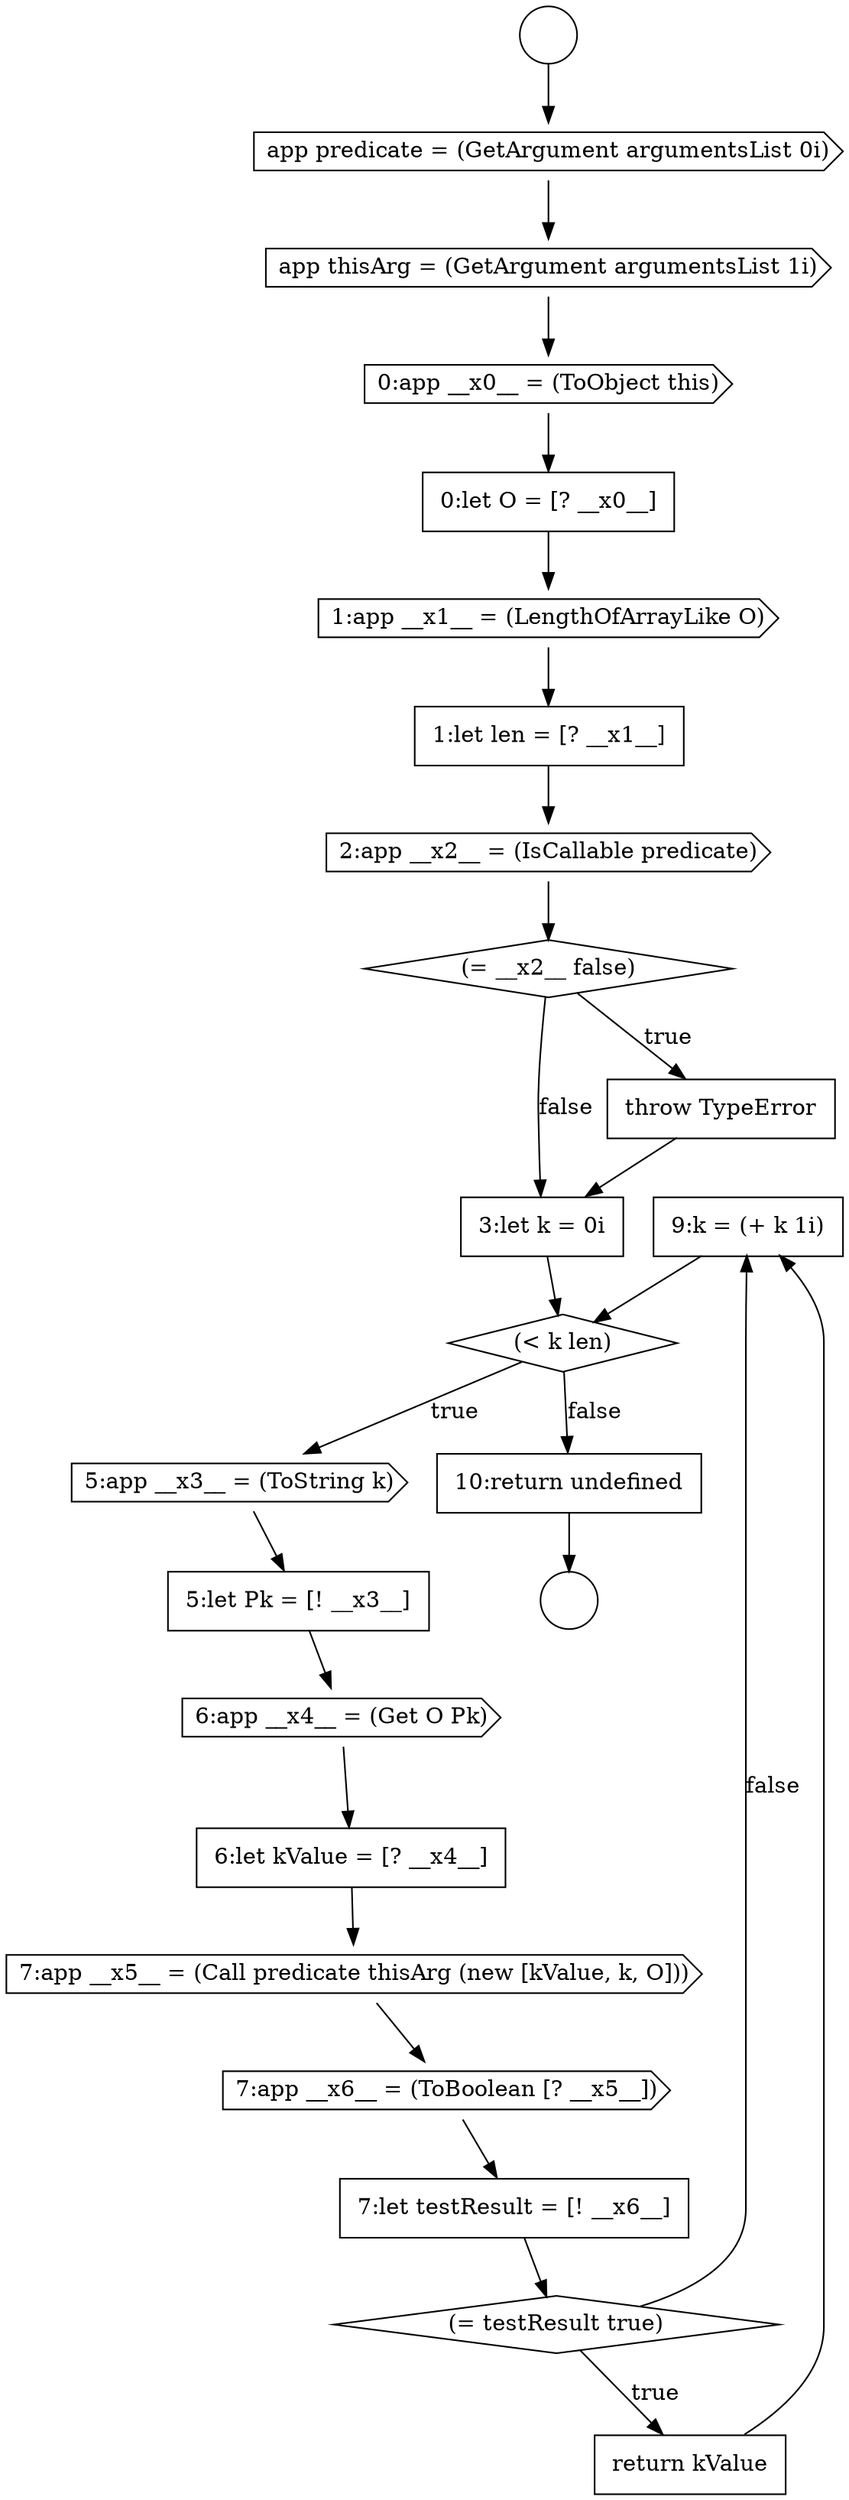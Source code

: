 digraph {
  node16268 [shape=none, margin=0, label=<<font color="black">
    <table border="0" cellborder="1" cellspacing="0" cellpadding="10">
      <tr><td align="left">9:k = (+ k 1i)</td></tr>
    </table>
  </font>> color="black" fillcolor="white" style=filled]
  node16251 [shape=none, margin=0, label=<<font color="black">
    <table border="0" cellborder="1" cellspacing="0" cellpadding="10">
      <tr><td align="left">0:let O = [? __x0__]</td></tr>
    </table>
  </font>> color="black" fillcolor="white" style=filled]
  node16255 [shape=diamond, label=<<font color="black">(= __x2__ false)</font>> color="black" fillcolor="white" style=filled]
  node16269 [shape=none, margin=0, label=<<font color="black">
    <table border="0" cellborder="1" cellspacing="0" cellpadding="10">
      <tr><td align="left">10:return undefined</td></tr>
    </table>
  </font>> color="black" fillcolor="white" style=filled]
  node16246 [shape=circle label=" " color="black" fillcolor="white" style=filled]
  node16258 [shape=diamond, label=<<font color="black">(&lt; k len)</font>> color="black" fillcolor="white" style=filled]
  node16263 [shape=cds, label=<<font color="black">7:app __x5__ = (Call predicate thisArg (new [kValue, k, O]))</font>> color="black" fillcolor="white" style=filled]
  node16253 [shape=none, margin=0, label=<<font color="black">
    <table border="0" cellborder="1" cellspacing="0" cellpadding="10">
      <tr><td align="left">1:let len = [? __x1__]</td></tr>
    </table>
  </font>> color="black" fillcolor="white" style=filled]
  node16266 [shape=diamond, label=<<font color="black">(= testResult true)</font>> color="black" fillcolor="white" style=filled]
  node16249 [shape=cds, label=<<font color="black">app thisArg = (GetArgument argumentsList 1i)</font>> color="black" fillcolor="white" style=filled]
  node16262 [shape=none, margin=0, label=<<font color="black">
    <table border="0" cellborder="1" cellspacing="0" cellpadding="10">
      <tr><td align="left">6:let kValue = [? __x4__]</td></tr>
    </table>
  </font>> color="black" fillcolor="white" style=filled]
  node16250 [shape=cds, label=<<font color="black">0:app __x0__ = (ToObject this)</font>> color="black" fillcolor="white" style=filled]
  node16261 [shape=cds, label=<<font color="black">6:app __x4__ = (Get O Pk)</font>> color="black" fillcolor="white" style=filled]
  node16248 [shape=cds, label=<<font color="black">app predicate = (GetArgument argumentsList 0i)</font>> color="black" fillcolor="white" style=filled]
  node16259 [shape=cds, label=<<font color="black">5:app __x3__ = (ToString k)</font>> color="black" fillcolor="white" style=filled]
  node16264 [shape=cds, label=<<font color="black">7:app __x6__ = (ToBoolean [? __x5__])</font>> color="black" fillcolor="white" style=filled]
  node16247 [shape=circle label=" " color="black" fillcolor="white" style=filled]
  node16252 [shape=cds, label=<<font color="black">1:app __x1__ = (LengthOfArrayLike O)</font>> color="black" fillcolor="white" style=filled]
  node16265 [shape=none, margin=0, label=<<font color="black">
    <table border="0" cellborder="1" cellspacing="0" cellpadding="10">
      <tr><td align="left">7:let testResult = [! __x6__]</td></tr>
    </table>
  </font>> color="black" fillcolor="white" style=filled]
  node16260 [shape=none, margin=0, label=<<font color="black">
    <table border="0" cellborder="1" cellspacing="0" cellpadding="10">
      <tr><td align="left">5:let Pk = [! __x3__]</td></tr>
    </table>
  </font>> color="black" fillcolor="white" style=filled]
  node16257 [shape=none, margin=0, label=<<font color="black">
    <table border="0" cellborder="1" cellspacing="0" cellpadding="10">
      <tr><td align="left">3:let k = 0i</td></tr>
    </table>
  </font>> color="black" fillcolor="white" style=filled]
  node16267 [shape=none, margin=0, label=<<font color="black">
    <table border="0" cellborder="1" cellspacing="0" cellpadding="10">
      <tr><td align="left">return kValue</td></tr>
    </table>
  </font>> color="black" fillcolor="white" style=filled]
  node16256 [shape=none, margin=0, label=<<font color="black">
    <table border="0" cellborder="1" cellspacing="0" cellpadding="10">
      <tr><td align="left">throw TypeError</td></tr>
    </table>
  </font>> color="black" fillcolor="white" style=filled]
  node16254 [shape=cds, label=<<font color="black">2:app __x2__ = (IsCallable predicate)</font>> color="black" fillcolor="white" style=filled]
  node16265 -> node16266 [ color="black"]
  node16254 -> node16255 [ color="black"]
  node16248 -> node16249 [ color="black"]
  node16261 -> node16262 [ color="black"]
  node16262 -> node16263 [ color="black"]
  node16263 -> node16264 [ color="black"]
  node16264 -> node16265 [ color="black"]
  node16251 -> node16252 [ color="black"]
  node16249 -> node16250 [ color="black"]
  node16259 -> node16260 [ color="black"]
  node16260 -> node16261 [ color="black"]
  node16253 -> node16254 [ color="black"]
  node16257 -> node16258 [ color="black"]
  node16250 -> node16251 [ color="black"]
  node16268 -> node16258 [ color="black"]
  node16252 -> node16253 [ color="black"]
  node16255 -> node16256 [label=<<font color="black">true</font>> color="black"]
  node16255 -> node16257 [label=<<font color="black">false</font>> color="black"]
  node16269 -> node16247 [ color="black"]
  node16267 -> node16268 [ color="black"]
  node16246 -> node16248 [ color="black"]
  node16258 -> node16259 [label=<<font color="black">true</font>> color="black"]
  node16258 -> node16269 [label=<<font color="black">false</font>> color="black"]
  node16256 -> node16257 [ color="black"]
  node16266 -> node16267 [label=<<font color="black">true</font>> color="black"]
  node16266 -> node16268 [label=<<font color="black">false</font>> color="black"]
}
